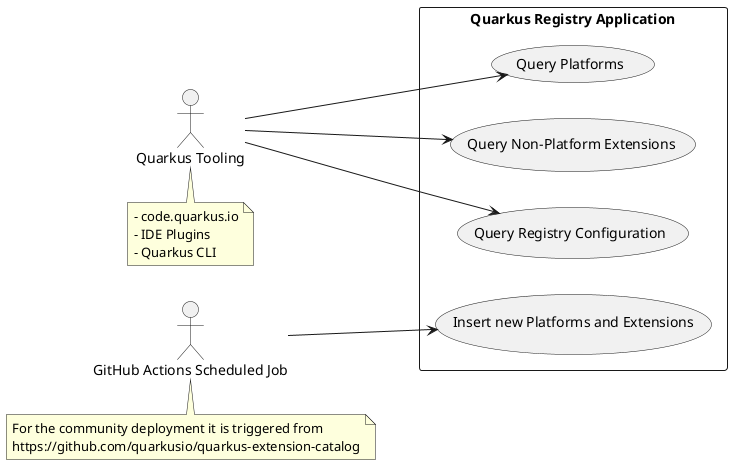 @startuml
'https://plantuml.com/use-case-diagram
left to right direction

actor "Quarkus Tooling" as qtu
actor "GitHub Actions Scheduled Job" as job

rectangle "Quarkus Registry Application" {
  usecase "Query Platforms" as UC1
  usecase "Query Non-Platform Extensions" as UC2
  usecase "Query Registry Configuration" as UC3
  usecase "Insert new Platforms and Extensions" as UC4
}

note bottom of qtu
  - code.quarkus.io
  - IDE Plugins
  - Quarkus CLI
end note

note bottom of job
  For the community deployment it is triggered from
  https://github.com/quarkusio/quarkus-extension-catalog
end note
qtu --> UC1
qtu --> UC2
qtu --> UC3
job --> UC4

@enduml